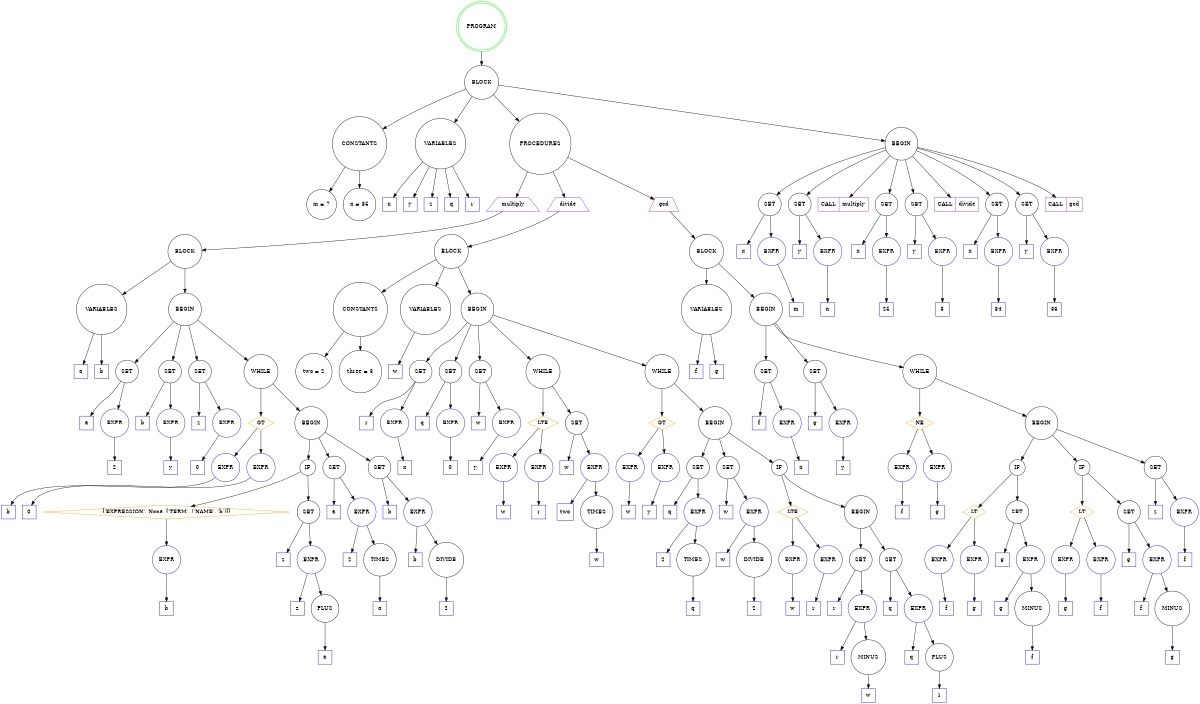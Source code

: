 
digraph finite_state_machine {
    rankdir=TB;
    size="8,5"
    node [shape=doublecircle,label="PROGRAM",color=green]; PROGRAM_0;
    node [shape=circle,label="BLOCK",color=black]; PROGRAM_0 -> BLOCK_1;
    node [shape=circle,label="CONSTANTS",color=black]; BLOCK_1 -> CONSTANTS_2;
    node [shape=circle,label="m = 7",color=black]; CONSTANTS_2 -> DEFINE_3;
    node [shape=circle,label="n = 85",color=black]; CONSTANTS_2 -> DEFINE_4;
    node [shape=circle,label="VARIABLES",color=black]; BLOCK_1 -> VARIABLES_5;
    node [shape=square,label="x",color=blue]; VARIABLES_5 -> NAME_6;
    node [shape=square,label="y",color=blue]; VARIABLES_5 -> NAME_7;
    node [shape=square,label="z",color=blue]; VARIABLES_5 -> NAME_8;
    node [shape=square,label="q",color=blue]; VARIABLES_5 -> NAME_9;
    node [shape=square,label="r",color=blue]; VARIABLES_5 -> NAME_10;
    node [shape=circle,label="PROCEDURES",color=black]; BLOCK_1 -> PROCEDURES_11;
    node [shape=trapezium,label="multiply",color=purple]; PROCEDURES_11 -> PROCEDURE_12;
    node [shape=circle,label="BLOCK",color=black]; PROCEDURE_12 -> BLOCK_13;
    node [shape=circle,label="VARIABLES",color=black]; BLOCK_13 -> VARIABLES_14;
    node [shape=square,label="a",color=blue]; VARIABLES_14 -> NAME_15;
    node [shape=square,label="b",color=blue]; VARIABLES_14 -> NAME_16;
    node [shape=circle,label="BEGIN",color=black]; BLOCK_13 -> BEGIN_17;
    node [shape=circle,label="SET",color=black]; BEGIN_17 -> SET_18;
    node [shape=square,label="a",color=blue]; SET_18 -> NAME_19;
    node [shape=circle,label="EXPR",color=blue]; SET_18 -> EXPRESSION_20;
    node [shape=square,label="2",color=blue]; EXPRESSION_20 -> NUMBER_21;
    node [shape=circle,label="SET",color=black]; BEGIN_17 -> SET_22;
    node [shape=square,label="b",color=blue]; SET_22 -> NAME_23;
    node [shape=circle,label="EXPR",color=blue]; SET_22 -> EXPRESSION_24;
    node [shape=square,label="y",color=blue]; EXPRESSION_24 -> NAME_25;
    node [shape=circle,label="SET",color=black]; BEGIN_17 -> SET_26;
    node [shape=square,label="z",color=blue]; SET_26 -> NAME_27;
    node [shape=circle,label="EXPR",color=blue]; SET_26 -> EXPRESSION_28;
    node [shape=square,label="0",color=blue]; EXPRESSION_28 -> NUMBER_29;
    node [shape=circle,label="WHILE",color=black]; BEGIN_17 -> WHILE_30;
    node [shape=diamond,label="GT",color=orange]; WHILE_30 -> CONDITION_31;
    node [shape=circle,label="EXPR",color=blue]; CONDITION_31 -> EXPRESSION_32;
    node [shape=square,label="b",color=blue]; EXPRESSION_32 -> NAME_33;
    node [shape=circle,label="EXPR",color=blue]; CONDITION_31 -> EXPRESSION_34;
    node [shape=square,label="0",color=blue]; EXPRESSION_34 -> NUMBER_35;
    node [shape=circle,label="BEGIN",color=black]; WHILE_30 -> BEGIN_36;
    node [shape=circle,label="IF",color=black]; BEGIN_36 -> IF_37;
    node [shape=diamond,label="['EXPRESSION', None, ['TERM', ('NAME', 'b')]]",color=orange]; IF_37 -> CONDITION_38;
    node [shape=circle,label="EXPR",color=blue]; CONDITION_38 -> EXPRESSION_39;
    node [shape=square,label="b",color=blue]; EXPRESSION_39 -> NAME_40;
    node [shape=circle,label="SET",color=black]; IF_37 -> SET_41;
    node [shape=square,label="z",color=blue]; SET_41 -> NAME_42;
    node [shape=circle,label="EXPR",color=blue]; SET_41 -> EXPRESSION_43;
    node [shape=square,label="z",color=blue]; EXPRESSION_43 -> NAME_44;
    node [shape=circle,label="PLUS",color=black]; EXPRESSION_43 -> PLUS_45;
    node [shape=square,label="a",color=blue]; PLUS_45 -> NAME_46;
    node [shape=circle,label="SET",color=black]; BEGIN_36 -> SET_47;
    node [shape=square,label="a",color=blue]; SET_47 -> NAME_48;
    node [shape=circle,label="EXPR",color=blue]; SET_47 -> EXPRESSION_49;
    node [shape=square,label="2",color=blue]; EXPRESSION_49 -> NUMBER_50;
    node [shape=circle,label="TIMES",color=black]; EXPRESSION_49 -> TIMES_51;
    node [shape=square,label="a",color=blue]; TIMES_51 -> NAME_52;
    node [shape=circle,label="SET",color=black]; BEGIN_36 -> SET_53;
    node [shape=square,label="b",color=blue]; SET_53 -> NAME_54;
    node [shape=circle,label="EXPR",color=blue]; SET_53 -> EXPRESSION_55;
    node [shape=square,label="b",color=blue]; EXPRESSION_55 -> NAME_56;
    node [shape=circle,label="DIVIDE",color=black]; EXPRESSION_55 -> DIVIDE_57;
    node [shape=square,label="2",color=blue]; DIVIDE_57 -> NUMBER_58;
    node [shape=trapezium,label="divide",color=purple]; PROCEDURES_11 -> PROCEDURE_59;
    node [shape=circle,label="BLOCK",color=black]; PROCEDURE_59 -> BLOCK_60;
    node [shape=circle,label="CONSTANTS",color=black]; BLOCK_60 -> CONSTANTS_61;
    node [shape=circle,label="two = 2",color=black]; CONSTANTS_61 -> DEFINE_62;
    node [shape=circle,label="three = 3",color=black]; CONSTANTS_61 -> DEFINE_63;
    node [shape=circle,label="VARIABLES",color=black]; BLOCK_60 -> VARIABLES_64;
    node [shape=square,label="w",color=blue]; VARIABLES_64 -> NAME_65;
    node [shape=circle,label="BEGIN",color=black]; BLOCK_60 -> BEGIN_66;
    node [shape=circle,label="SET",color=black]; BEGIN_66 -> SET_67;
    node [shape=square,label="r",color=blue]; SET_67 -> NAME_68;
    node [shape=circle,label="EXPR",color=blue]; SET_67 -> EXPRESSION_69;
    node [shape=square,label="x",color=blue]; EXPRESSION_69 -> NAME_70;
    node [shape=circle,label="SET",color=black]; BEGIN_66 -> SET_71;
    node [shape=square,label="q",color=blue]; SET_71 -> NAME_72;
    node [shape=circle,label="EXPR",color=blue]; SET_71 -> EXPRESSION_73;
    node [shape=square,label="0",color=blue]; EXPRESSION_73 -> NUMBER_74;
    node [shape=circle,label="SET",color=black]; BEGIN_66 -> SET_75;
    node [shape=square,label="w",color=blue]; SET_75 -> NAME_76;
    node [shape=circle,label="EXPR",color=blue]; SET_75 -> EXPRESSION_77;
    node [shape=square,label="y",color=blue]; EXPRESSION_77 -> NAME_78;
    node [shape=circle,label="WHILE",color=black]; BEGIN_66 -> WHILE_79;
    node [shape=diamond,label="LTE",color=orange]; WHILE_79 -> CONDITION_80;
    node [shape=circle,label="EXPR",color=blue]; CONDITION_80 -> EXPRESSION_81;
    node [shape=square,label="w",color=blue]; EXPRESSION_81 -> NAME_82;
    node [shape=circle,label="EXPR",color=blue]; CONDITION_80 -> EXPRESSION_83;
    node [shape=square,label="r",color=blue]; EXPRESSION_83 -> NAME_84;
    node [shape=circle,label="SET",color=black]; WHILE_79 -> SET_85;
    node [shape=square,label="w",color=blue]; SET_85 -> NAME_86;
    node [shape=circle,label="EXPR",color=blue]; SET_85 -> EXPRESSION_87;
    node [shape=square,label="two",color=blue]; EXPRESSION_87 -> NAME_88;
    node [shape=circle,label="TIMES",color=black]; EXPRESSION_87 -> TIMES_89;
    node [shape=square,label="w",color=blue]; TIMES_89 -> NAME_90;
    node [shape=circle,label="WHILE",color=black]; BEGIN_66 -> WHILE_91;
    node [shape=diamond,label="GT",color=orange]; WHILE_91 -> CONDITION_92;
    node [shape=circle,label="EXPR",color=blue]; CONDITION_92 -> EXPRESSION_93;
    node [shape=square,label="w",color=blue]; EXPRESSION_93 -> NAME_94;
    node [shape=circle,label="EXPR",color=blue]; CONDITION_92 -> EXPRESSION_95;
    node [shape=square,label="y",color=blue]; EXPRESSION_95 -> NAME_96;
    node [shape=circle,label="BEGIN",color=black]; WHILE_91 -> BEGIN_97;
    node [shape=circle,label="SET",color=black]; BEGIN_97 -> SET_98;
    node [shape=square,label="q",color=blue]; SET_98 -> NAME_99;
    node [shape=circle,label="EXPR",color=blue]; SET_98 -> EXPRESSION_100;
    node [shape=square,label="2",color=blue]; EXPRESSION_100 -> NUMBER_101;
    node [shape=circle,label="TIMES",color=black]; EXPRESSION_100 -> TIMES_102;
    node [shape=square,label="q",color=blue]; TIMES_102 -> NAME_103;
    node [shape=circle,label="SET",color=black]; BEGIN_97 -> SET_104;
    node [shape=square,label="w",color=blue]; SET_104 -> NAME_105;
    node [shape=circle,label="EXPR",color=blue]; SET_104 -> EXPRESSION_106;
    node [shape=square,label="w",color=blue]; EXPRESSION_106 -> NAME_107;
    node [shape=circle,label="DIVIDE",color=black]; EXPRESSION_106 -> DIVIDE_108;
    node [shape=square,label="2",color=blue]; DIVIDE_108 -> NUMBER_109;
    node [shape=circle,label="IF",color=black]; BEGIN_97 -> IF_110;
    node [shape=diamond,label="LTE",color=orange]; IF_110 -> CONDITION_111;
    node [shape=circle,label="EXPR",color=blue]; CONDITION_111 -> EXPRESSION_112;
    node [shape=square,label="w",color=blue]; EXPRESSION_112 -> NAME_113;
    node [shape=circle,label="EXPR",color=blue]; CONDITION_111 -> EXPRESSION_114;
    node [shape=square,label="r",color=blue]; EXPRESSION_114 -> NAME_115;
    node [shape=circle,label="BEGIN",color=black]; IF_110 -> BEGIN_116;
    node [shape=circle,label="SET",color=black]; BEGIN_116 -> SET_117;
    node [shape=square,label="r",color=blue]; SET_117 -> NAME_118;
    node [shape=circle,label="EXPR",color=blue]; SET_117 -> EXPRESSION_119;
    node [shape=square,label="r",color=blue]; EXPRESSION_119 -> NAME_120;
    node [shape=circle,label="MINUS",color=black]; EXPRESSION_119 -> MINUS_121;
    node [shape=square,label="w",color=blue]; MINUS_121 -> NAME_122;
    node [shape=circle,label="SET",color=black]; BEGIN_116 -> SET_123;
    node [shape=square,label="q",color=blue]; SET_123 -> NAME_124;
    node [shape=circle,label="EXPR",color=blue]; SET_123 -> EXPRESSION_125;
    node [shape=square,label="q",color=blue]; EXPRESSION_125 -> NAME_126;
    node [shape=circle,label="PLUS",color=black]; EXPRESSION_125 -> PLUS_127;
    node [shape=square,label="1",color=blue]; PLUS_127 -> NUMBER_128;
    node [shape=trapezium,label="gcd",color=purple]; PROCEDURES_11 -> PROCEDURE_129;
    node [shape=circle,label="BLOCK",color=black]; PROCEDURE_129 -> BLOCK_130;
    node [shape=circle,label="VARIABLES",color=black]; BLOCK_130 -> VARIABLES_131;
    node [shape=square,label="f",color=blue]; VARIABLES_131 -> NAME_132;
    node [shape=square,label="g",color=blue]; VARIABLES_131 -> NAME_133;
    node [shape=circle,label="BEGIN",color=black]; BLOCK_130 -> BEGIN_134;
    node [shape=circle,label="SET",color=black]; BEGIN_134 -> SET_135;
    node [shape=square,label="f",color=blue]; SET_135 -> NAME_136;
    node [shape=circle,label="EXPR",color=blue]; SET_135 -> EXPRESSION_137;
    node [shape=square,label="x",color=blue]; EXPRESSION_137 -> NAME_138;
    node [shape=circle,label="SET",color=black]; BEGIN_134 -> SET_139;
    node [shape=square,label="g",color=blue]; SET_139 -> NAME_140;
    node [shape=circle,label="EXPR",color=blue]; SET_139 -> EXPRESSION_141;
    node [shape=square,label="y",color=blue]; EXPRESSION_141 -> NAME_142;
    node [shape=circle,label="WHILE",color=black]; BEGIN_134 -> WHILE_143;
    node [shape=diamond,label="NE",color=orange]; WHILE_143 -> CONDITION_144;
    node [shape=circle,label="EXPR",color=blue]; CONDITION_144 -> EXPRESSION_145;
    node [shape=square,label="f",color=blue]; EXPRESSION_145 -> NAME_146;
    node [shape=circle,label="EXPR",color=blue]; CONDITION_144 -> EXPRESSION_147;
    node [shape=square,label="g",color=blue]; EXPRESSION_147 -> NAME_148;
    node [shape=circle,label="BEGIN",color=black]; WHILE_143 -> BEGIN_149;
    node [shape=circle,label="IF",color=black]; BEGIN_149 -> IF_150;
    node [shape=diamond,label="LT",color=orange]; IF_150 -> CONDITION_151;
    node [shape=circle,label="EXPR",color=blue]; CONDITION_151 -> EXPRESSION_152;
    node [shape=square,label="f",color=blue]; EXPRESSION_152 -> NAME_153;
    node [shape=circle,label="EXPR",color=blue]; CONDITION_151 -> EXPRESSION_154;
    node [shape=square,label="g",color=blue]; EXPRESSION_154 -> NAME_155;
    node [shape=circle,label="SET",color=black]; IF_150 -> SET_156;
    node [shape=square,label="g",color=blue]; SET_156 -> NAME_157;
    node [shape=circle,label="EXPR",color=blue]; SET_156 -> EXPRESSION_158;
    node [shape=square,label="g",color=blue]; EXPRESSION_158 -> NAME_159;
    node [shape=circle,label="MINUS",color=black]; EXPRESSION_158 -> MINUS_160;
    node [shape=square,label="f",color=blue]; MINUS_160 -> NAME_161;
    node [shape=circle,label="IF",color=black]; BEGIN_149 -> IF_162;
    node [shape=diamond,label="LT",color=orange]; IF_162 -> CONDITION_163;
    node [shape=circle,label="EXPR",color=blue]; CONDITION_163 -> EXPRESSION_164;
    node [shape=square,label="g",color=blue]; EXPRESSION_164 -> NAME_165;
    node [shape=circle,label="EXPR",color=blue]; CONDITION_163 -> EXPRESSION_166;
    node [shape=square,label="f",color=blue]; EXPRESSION_166 -> NAME_167;
    node [shape=circle,label="SET",color=black]; IF_162 -> SET_168;
    node [shape=square,label="g",color=blue]; SET_168 -> NAME_169;
    node [shape=circle,label="EXPR",color=blue]; SET_168 -> EXPRESSION_170;
    node [shape=square,label="f",color=blue]; EXPRESSION_170 -> NAME_171;
    node [shape=circle,label="MINUS",color=black]; EXPRESSION_170 -> MINUS_172;
    node [shape=square,label="g",color=blue]; MINUS_172 -> NAME_173;
    node [shape=circle,label="SET",color=black]; BEGIN_149 -> SET_174;
    node [shape=square,label="z",color=blue]; SET_174 -> NAME_175;
    node [shape=circle,label="EXPR",color=blue]; SET_174 -> EXPRESSION_176;
    node [shape=square,label="f",color=blue]; EXPRESSION_176 -> NAME_177;
    node [shape=circle,label="BEGIN",color=black]; BLOCK_1 -> BEGIN_178;
    node [shape=circle,label="SET",color=black]; BEGIN_178 -> SET_179;
    node [shape=square,label="x",color=blue]; SET_179 -> NAME_180;
    node [shape=circle,label="EXPR",color=blue]; SET_179 -> EXPRESSION_181;
    node [shape=square,label="m",color=blue]; EXPRESSION_181 -> NAME_182;
    node [shape=circle,label="SET",color=black]; BEGIN_178 -> SET_183;
    node [shape=square,label="y",color=blue]; SET_183 -> NAME_184;
    node [shape=circle,label="EXPR",color=blue]; SET_183 -> EXPRESSION_185;
    node [shape=square,label="n",color=blue]; EXPRESSION_185 -> NAME_186;
    node [shape=record,label="CALL |{multiply}",color=purple]; BEGIN_178 -> CALL_187;
    node [shape=circle,label="SET",color=black]; BEGIN_178 -> SET_188;
    node [shape=square,label="x",color=blue]; SET_188 -> NAME_189;
    node [shape=circle,label="EXPR",color=blue]; SET_188 -> EXPRESSION_190;
    node [shape=square,label="25",color=blue]; EXPRESSION_190 -> NUMBER_191;
    node [shape=circle,label="SET",color=black]; BEGIN_178 -> SET_192;
    node [shape=square,label="y",color=blue]; SET_192 -> NAME_193;
    node [shape=circle,label="EXPR",color=blue]; SET_192 -> EXPRESSION_194;
    node [shape=square,label="3",color=blue]; EXPRESSION_194 -> NUMBER_195;
    node [shape=record,label="CALL |{divide}",color=purple]; BEGIN_178 -> CALL_196;
    node [shape=circle,label="SET",color=black]; BEGIN_178 -> SET_197;
    node [shape=square,label="x",color=blue]; SET_197 -> NAME_198;
    node [shape=circle,label="EXPR",color=blue]; SET_197 -> EXPRESSION_199;
    node [shape=square,label="84",color=blue]; EXPRESSION_199 -> NUMBER_200;
    node [shape=circle,label="SET",color=black]; BEGIN_178 -> SET_201;
    node [shape=square,label="y",color=blue]; SET_201 -> NAME_202;
    node [shape=circle,label="EXPR",color=blue]; SET_201 -> EXPRESSION_203;
    node [shape=square,label="36",color=blue]; EXPRESSION_203 -> NUMBER_204;
    node [shape=record,label="CALL |{gcd}",color=purple]; BEGIN_178 -> CALL_205;

}
